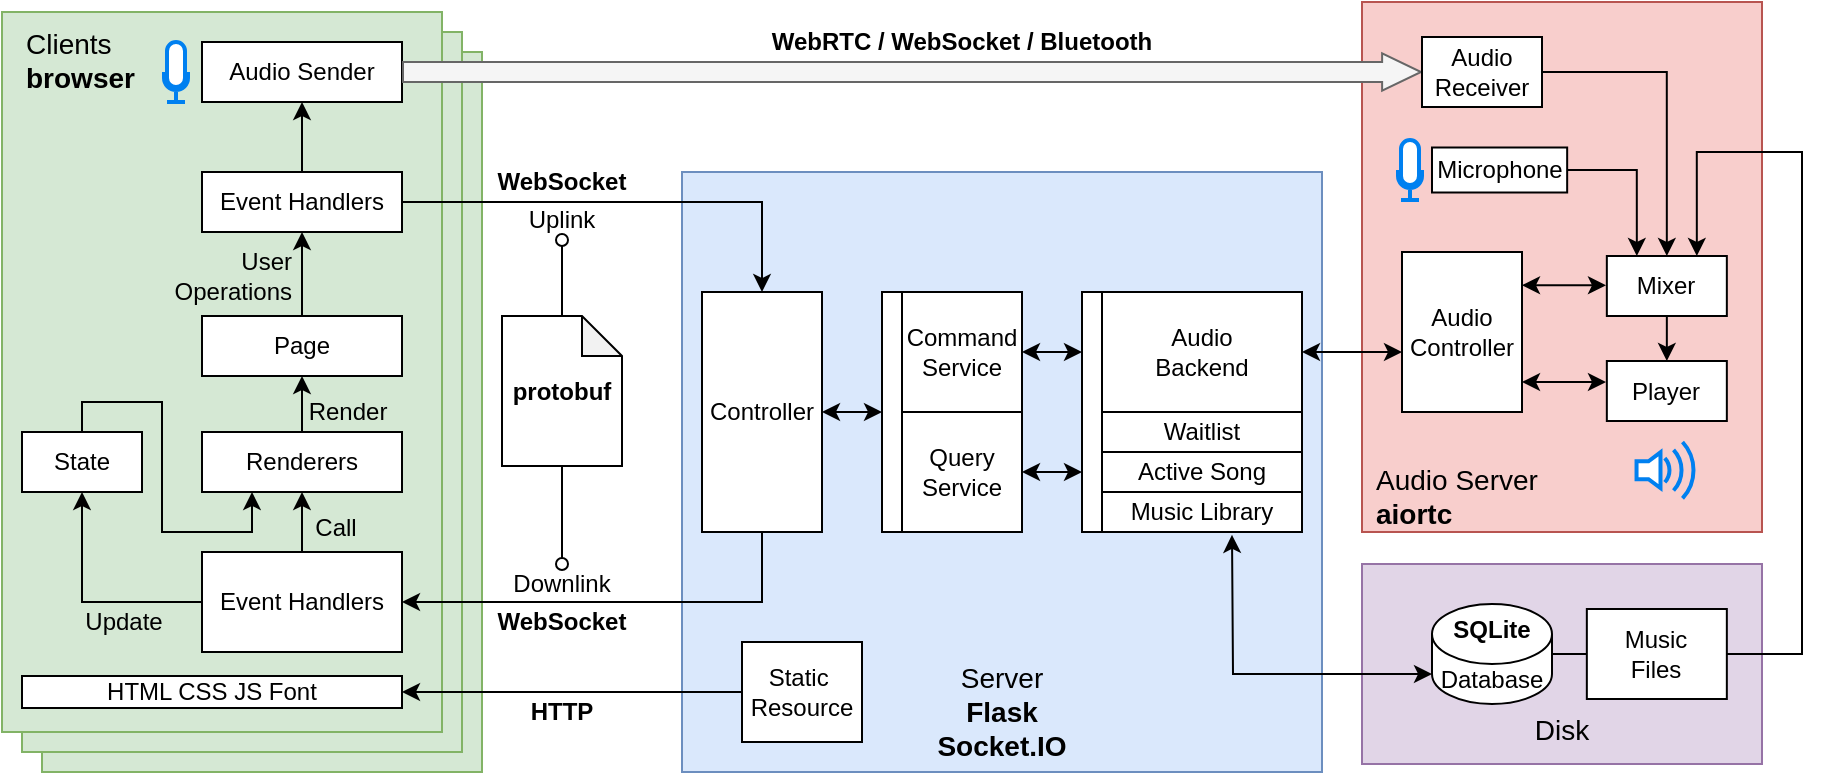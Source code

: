 <mxfile version="24.4.6" type="github">
  <diagram name="第 1 页" id="i1QhH0rPRA2hifDkSosV">
    <mxGraphModel dx="1148" dy="675" grid="1" gridSize="10" guides="1" tooltips="1" connect="1" arrows="1" fold="1" page="1" pageScale="1" pageWidth="1000" pageHeight="1000" math="0" shadow="0">
      <root>
        <mxCell id="0" />
        <mxCell id="1" parent="0" />
        <mxCell id="a9eeKcHGMqGuBWr7Spul-17" value="" style="rounded=0;whiteSpace=wrap;html=1;fillColor=#f8cecc;strokeColor=#b85450;" parent="1" vertex="1">
          <mxGeometry x="720" y="45" width="200" height="265" as="geometry" />
        </mxCell>
        <mxCell id="a9eeKcHGMqGuBWr7Spul-1" value="" style="rounded=0;whiteSpace=wrap;html=1;fillColor=#dae8fc;strokeColor=#6c8ebf;" parent="1" vertex="1">
          <mxGeometry x="380" y="130" width="320" height="300" as="geometry" />
        </mxCell>
        <mxCell id="a0JB3z8DdEJ5U7OtH6zG-18" value="" style="rounded=0;whiteSpace=wrap;html=1;fillColor=#e1d5e7;strokeColor=#9673a6;" vertex="1" parent="1">
          <mxGeometry x="720" y="326" width="200" height="100" as="geometry" />
        </mxCell>
        <mxCell id="n8_rvWrjc4V64nqwU4Y9-36" value="" style="rounded=0;whiteSpace=wrap;html=1;fillColor=#d5e8d4;strokeColor=#82b366;" parent="1" vertex="1">
          <mxGeometry x="60" y="70" width="220" height="360" as="geometry" />
        </mxCell>
        <mxCell id="n8_rvWrjc4V64nqwU4Y9-35" value="" style="rounded=0;whiteSpace=wrap;html=1;fillColor=#d5e8d4;strokeColor=#82b366;" parent="1" vertex="1">
          <mxGeometry x="50" y="60" width="220" height="360" as="geometry" />
        </mxCell>
        <mxCell id="a9eeKcHGMqGuBWr7Spul-4" value="" style="rounded=0;whiteSpace=wrap;html=1;fillColor=#d5e8d4;strokeColor=#82b366;" parent="1" vertex="1">
          <mxGeometry x="40" y="50" width="220" height="360" as="geometry" />
        </mxCell>
        <mxCell id="a0JB3z8DdEJ5U7OtH6zG-13" style="edgeStyle=orthogonalEdgeStyle;rounded=0;orthogonalLoop=1;jettySize=auto;html=1;exitX=1;exitY=0.5;exitDx=0;exitDy=0;entryX=0;entryY=0.25;entryDx=0;entryDy=0;startArrow=classic;startFill=1;" edge="1" parent="1" source="a9eeKcHGMqGuBWr7Spul-5" target="a0JB3z8DdEJ5U7OtH6zG-11">
          <mxGeometry relative="1" as="geometry" />
        </mxCell>
        <mxCell id="a9eeKcHGMqGuBWr7Spul-5" value="Command&lt;div&gt;Service&lt;/div&gt;" style="rounded=0;whiteSpace=wrap;html=1;" parent="1" vertex="1">
          <mxGeometry x="490" y="190" width="60" height="60" as="geometry" />
        </mxCell>
        <mxCell id="a9eeKcHGMqGuBWr7Spul-72" style="edgeStyle=orthogonalEdgeStyle;rounded=0;orthogonalLoop=1;jettySize=auto;html=1;exitX=1;exitY=0.5;exitDx=0;exitDy=0;entryX=0.5;entryY=0;entryDx=0;entryDy=0;" parent="1" source="a9eeKcHGMqGuBWr7Spul-8" target="n8_rvWrjc4V64nqwU4Y9-1" edge="1">
          <mxGeometry relative="1" as="geometry" />
        </mxCell>
        <mxCell id="n8_rvWrjc4V64nqwU4Y9-21" style="edgeStyle=orthogonalEdgeStyle;rounded=0;orthogonalLoop=1;jettySize=auto;html=1;exitX=0.5;exitY=0;exitDx=0;exitDy=0;entryX=0.5;entryY=1;entryDx=0;entryDy=0;" parent="1" source="a9eeKcHGMqGuBWr7Spul-8" target="a9eeKcHGMqGuBWr7Spul-31" edge="1">
          <mxGeometry relative="1" as="geometry" />
        </mxCell>
        <mxCell id="a9eeKcHGMqGuBWr7Spul-8" value="Event Handlers" style="rounded=0;whiteSpace=wrap;html=1;arcSize=11;strokeColor=default;align=center;verticalAlign=middle;fontFamily=Helvetica;fontSize=12;fontColor=default;fillColor=default;" parent="1" vertex="1">
          <mxGeometry x="140" y="130" width="100" height="30" as="geometry" />
        </mxCell>
        <mxCell id="a9eeKcHGMqGuBWr7Spul-27" value="Music Library" style="rounded=0;whiteSpace=wrap;html=1;" parent="1" vertex="1">
          <mxGeometry x="590" y="290" width="100" height="20" as="geometry" />
        </mxCell>
        <mxCell id="a9eeKcHGMqGuBWr7Spul-28" value="Active Song" style="rounded=0;whiteSpace=wrap;html=1;" parent="1" vertex="1">
          <mxGeometry x="590" y="270" width="100" height="20" as="geometry" />
        </mxCell>
        <mxCell id="a9eeKcHGMqGuBWr7Spul-31" value="Audio Sender" style="rounded=0;whiteSpace=wrap;html=1;" parent="1" vertex="1">
          <mxGeometry x="140" y="65" width="100" height="30" as="geometry" />
        </mxCell>
        <mxCell id="a9eeKcHGMqGuBWr7Spul-40" value="WebSocket" style="text;html=1;align=center;verticalAlign=middle;whiteSpace=wrap;rounded=0;fontStyle=1" parent="1" vertex="1">
          <mxGeometry x="290" y="120" width="60" height="30" as="geometry" />
        </mxCell>
        <mxCell id="a9eeKcHGMqGuBWr7Spul-49" value="WebRTC / WebSocket / Bluetooth" style="text;html=1;align=center;verticalAlign=middle;whiteSpace=wrap;rounded=0;fontStyle=1" parent="1" vertex="1">
          <mxGeometry x="410" y="50" width="220" height="30" as="geometry" />
        </mxCell>
        <mxCell id="n8_rvWrjc4V64nqwU4Y9-13" style="edgeStyle=orthogonalEdgeStyle;rounded=0;orthogonalLoop=1;jettySize=auto;html=1;exitX=0;exitY=0.5;exitDx=0;exitDy=0;entryX=0.5;entryY=1;entryDx=0;entryDy=0;" parent="1" source="a9eeKcHGMqGuBWr7Spul-54" target="n8_rvWrjc4V64nqwU4Y9-11" edge="1">
          <mxGeometry relative="1" as="geometry" />
        </mxCell>
        <mxCell id="a9eeKcHGMqGuBWr7Spul-54" value="Event Handlers" style="rounded=0;whiteSpace=wrap;html=1;" parent="1" vertex="1">
          <mxGeometry x="140" y="320" width="100" height="50" as="geometry" />
        </mxCell>
        <mxCell id="a9eeKcHGMqGuBWr7Spul-56" style="edgeStyle=orthogonalEdgeStyle;rounded=0;orthogonalLoop=1;jettySize=auto;html=1;exitX=0.5;exitY=1;exitDx=0;exitDy=0;entryX=0.5;entryY=0;entryDx=0;entryDy=0;endArrow=none;endFill=0;startArrow=classic;startFill=1;" parent="1" source="a9eeKcHGMqGuBWr7Spul-55" target="a9eeKcHGMqGuBWr7Spul-54" edge="1">
          <mxGeometry relative="1" as="geometry" />
        </mxCell>
        <mxCell id="n8_rvWrjc4V64nqwU4Y9-18" style="edgeStyle=orthogonalEdgeStyle;rounded=0;orthogonalLoop=1;jettySize=auto;html=1;exitX=0.5;exitY=0;exitDx=0;exitDy=0;entryX=0.5;entryY=1;entryDx=0;entryDy=0;" parent="1" source="a9eeKcHGMqGuBWr7Spul-55" target="n8_rvWrjc4V64nqwU4Y9-10" edge="1">
          <mxGeometry relative="1" as="geometry" />
        </mxCell>
        <mxCell id="a9eeKcHGMqGuBWr7Spul-55" value="Renderers" style="rounded=0;whiteSpace=wrap;html=1;" parent="1" vertex="1">
          <mxGeometry x="140" y="260" width="100" height="30" as="geometry" />
        </mxCell>
        <mxCell id="a0JB3z8DdEJ5U7OtH6zG-36" style="edgeStyle=orthogonalEdgeStyle;rounded=0;orthogonalLoop=1;jettySize=auto;html=1;exitX=0.5;exitY=1;exitDx=0;exitDy=0;entryX=0.5;entryY=0;entryDx=0;entryDy=0;" edge="1" parent="1" source="a9eeKcHGMqGuBWr7Spul-63" target="a0JB3z8DdEJ5U7OtH6zG-27">
          <mxGeometry relative="1" as="geometry" />
        </mxCell>
        <mxCell id="a9eeKcHGMqGuBWr7Spul-63" value="Mixer" style="rounded=0;whiteSpace=wrap;html=1;" parent="1" vertex="1">
          <mxGeometry x="842.42" y="172" width="60" height="30" as="geometry" />
        </mxCell>
        <mxCell id="a9eeKcHGMqGuBWr7Spul-66" value="WebSocket" style="text;html=1;align=center;verticalAlign=middle;whiteSpace=wrap;rounded=0;fontStyle=1" parent="1" vertex="1">
          <mxGeometry x="290" y="340" width="60" height="30" as="geometry" />
        </mxCell>
        <mxCell id="a9eeKcHGMqGuBWr7Spul-67" value="Call" style="text;html=1;align=center;verticalAlign=middle;whiteSpace=wrap;rounded=0;fontStyle=0" parent="1" vertex="1">
          <mxGeometry x="187" y="293" width="40" height="30" as="geometry" />
        </mxCell>
        <mxCell id="a9eeKcHGMqGuBWr7Spul-68" value="User&lt;div&gt;Operations&lt;/div&gt;" style="text;html=1;align=right;verticalAlign=middle;whiteSpace=wrap;rounded=0;fontStyle=0" parent="1" vertex="1">
          <mxGeometry x="147" y="167" width="40" height="30" as="geometry" />
        </mxCell>
        <mxCell id="a9eeKcHGMqGuBWr7Spul-79" value="Uplink" style="text;html=1;align=center;verticalAlign=middle;whiteSpace=wrap;rounded=0;fontStyle=0" parent="1" vertex="1">
          <mxGeometry x="290" y="144" width="60" height="20" as="geometry" />
        </mxCell>
        <mxCell id="a9eeKcHGMqGuBWr7Spul-81" value="Downlink" style="text;html=1;align=center;verticalAlign=middle;whiteSpace=wrap;rounded=0;fontStyle=0" parent="1" vertex="1">
          <mxGeometry x="275" y="326" width="90" height="20" as="geometry" />
        </mxCell>
        <mxCell id="a0JB3z8DdEJ5U7OtH6zG-24" style="edgeStyle=orthogonalEdgeStyle;rounded=0;orthogonalLoop=1;jettySize=auto;html=1;endArrow=none;endFill=0;" edge="1" parent="1" source="a9eeKcHGMqGuBWr7Spul-89" target="a0JB3z8DdEJ5U7OtH6zG-20">
          <mxGeometry relative="1" as="geometry" />
        </mxCell>
        <mxCell id="a9eeKcHGMqGuBWr7Spul-89" value="Database" style="shape=cylinder3;whiteSpace=wrap;html=1;boundedLbl=1;backgroundOutline=1;size=15;" parent="1" vertex="1">
          <mxGeometry x="755" y="346" width="60" height="50" as="geometry" />
        </mxCell>
        <mxCell id="a9eeKcHGMqGuBWr7Spul-100" value="&lt;span style=&quot;font-weight: normal;&quot;&gt;Server&lt;/span&gt;&lt;div&gt;Flask&lt;br&gt;Socket.IO&lt;/div&gt;" style="text;html=1;align=center;verticalAlign=middle;whiteSpace=wrap;rounded=0;fontStyle=1;fontSize=14;" parent="1" vertex="1">
          <mxGeometry x="440" y="385" width="200" height="30" as="geometry" />
        </mxCell>
        <mxCell id="a9eeKcHGMqGuBWr7Spul-101" value="&lt;span style=&quot;font-weight: normal;&quot;&gt;Clients&lt;/span&gt;&lt;div&gt;browser&lt;/div&gt;" style="text;html=1;align=left;verticalAlign=middle;whiteSpace=wrap;rounded=0;fontStyle=1;fontSize=14;" parent="1" vertex="1">
          <mxGeometry x="50" y="49.8" width="145" height="47.7" as="geometry" />
        </mxCell>
        <mxCell id="a9eeKcHGMqGuBWr7Spul-102" value="SQLite" style="text;html=1;align=center;verticalAlign=middle;whiteSpace=wrap;rounded=0;fontStyle=1" parent="1" vertex="1">
          <mxGeometry x="750" y="344" width="70" height="30" as="geometry" />
        </mxCell>
        <mxCell id="a9eeKcHGMqGuBWr7Spul-103" value="&lt;span style=&quot;font-weight: normal;&quot;&gt;Audio Server&lt;/span&gt;&lt;div&gt;aiortc&lt;/div&gt;" style="text;html=1;align=left;verticalAlign=middle;whiteSpace=wrap;rounded=0;fontStyle=1;fontSize=14;" parent="1" vertex="1">
          <mxGeometry x="724.85" y="277" width="95.15" height="30" as="geometry" />
        </mxCell>
        <mxCell id="n8_rvWrjc4V64nqwU4Y9-2" style="edgeStyle=orthogonalEdgeStyle;rounded=0;orthogonalLoop=1;jettySize=auto;html=1;exitX=0.5;exitY=1;exitDx=0;exitDy=0;entryX=1;entryY=0.5;entryDx=0;entryDy=0;" parent="1" source="n8_rvWrjc4V64nqwU4Y9-1" target="a9eeKcHGMqGuBWr7Spul-54" edge="1">
          <mxGeometry relative="1" as="geometry" />
        </mxCell>
        <mxCell id="a0JB3z8DdEJ5U7OtH6zG-12" style="edgeStyle=orthogonalEdgeStyle;rounded=0;orthogonalLoop=1;jettySize=auto;html=1;exitX=1;exitY=0.5;exitDx=0;exitDy=0;entryX=0;entryY=0.5;entryDx=0;entryDy=0;startArrow=classic;startFill=1;" edge="1" parent="1" source="n8_rvWrjc4V64nqwU4Y9-1" target="a0JB3z8DdEJ5U7OtH6zG-10">
          <mxGeometry relative="1" as="geometry" />
        </mxCell>
        <mxCell id="n8_rvWrjc4V64nqwU4Y9-1" value="Controller" style="rounded=0;whiteSpace=wrap;html=1;" parent="1" vertex="1">
          <mxGeometry x="390" y="190" width="60" height="120" as="geometry" />
        </mxCell>
        <mxCell id="n8_rvWrjc4V64nqwU4Y9-8" style="edgeStyle=orthogonalEdgeStyle;rounded=0;orthogonalLoop=1;jettySize=auto;html=1;exitX=0.5;exitY=1;exitDx=0;exitDy=0;exitPerimeter=0;entryX=0.5;entryY=0;entryDx=0;entryDy=0;endArrow=oval;endFill=0;" parent="1" source="n8_rvWrjc4V64nqwU4Y9-7" target="a9eeKcHGMqGuBWr7Spul-81" edge="1">
          <mxGeometry relative="1" as="geometry" />
        </mxCell>
        <mxCell id="n8_rvWrjc4V64nqwU4Y9-9" style="edgeStyle=orthogonalEdgeStyle;rounded=0;orthogonalLoop=1;jettySize=auto;html=1;exitX=0.5;exitY=0;exitDx=0;exitDy=0;exitPerimeter=0;entryX=0.5;entryY=1;entryDx=0;entryDy=0;endArrow=oval;endFill=0;" parent="1" source="n8_rvWrjc4V64nqwU4Y9-7" target="a9eeKcHGMqGuBWr7Spul-79" edge="1">
          <mxGeometry relative="1" as="geometry" />
        </mxCell>
        <mxCell id="n8_rvWrjc4V64nqwU4Y9-7" value="&lt;b&gt;protobuf&lt;/b&gt;" style="shape=note;whiteSpace=wrap;html=1;backgroundOutline=1;darkOpacity=0.05;size=20;" parent="1" vertex="1">
          <mxGeometry x="290" y="202" width="60" height="75" as="geometry" />
        </mxCell>
        <mxCell id="n8_rvWrjc4V64nqwU4Y9-19" style="edgeStyle=orthogonalEdgeStyle;rounded=0;orthogonalLoop=1;jettySize=auto;html=1;exitX=0.5;exitY=0;exitDx=0;exitDy=0;entryX=0.5;entryY=1;entryDx=0;entryDy=0;" parent="1" source="n8_rvWrjc4V64nqwU4Y9-10" target="a9eeKcHGMqGuBWr7Spul-8" edge="1">
          <mxGeometry relative="1" as="geometry" />
        </mxCell>
        <mxCell id="n8_rvWrjc4V64nqwU4Y9-10" value="Page" style="rounded=0;whiteSpace=wrap;html=1;" parent="1" vertex="1">
          <mxGeometry x="140" y="202" width="100" height="30" as="geometry" />
        </mxCell>
        <mxCell id="n8_rvWrjc4V64nqwU4Y9-15" style="edgeStyle=orthogonalEdgeStyle;rounded=0;orthogonalLoop=1;jettySize=auto;html=1;exitX=0.5;exitY=0;exitDx=0;exitDy=0;entryX=0.25;entryY=1;entryDx=0;entryDy=0;" parent="1" source="n8_rvWrjc4V64nqwU4Y9-11" target="a9eeKcHGMqGuBWr7Spul-55" edge="1">
          <mxGeometry relative="1" as="geometry">
            <Array as="points">
              <mxPoint x="80" y="245" />
              <mxPoint x="120" y="245" />
              <mxPoint x="120" y="310" />
              <mxPoint x="165" y="310" />
            </Array>
          </mxGeometry>
        </mxCell>
        <mxCell id="n8_rvWrjc4V64nqwU4Y9-11" value="State" style="rounded=0;whiteSpace=wrap;html=1;" parent="1" vertex="1">
          <mxGeometry x="50" y="260" width="60" height="30" as="geometry" />
        </mxCell>
        <mxCell id="n8_rvWrjc4V64nqwU4Y9-14" value="Update" style="text;html=1;align=center;verticalAlign=middle;whiteSpace=wrap;rounded=0;fontStyle=0" parent="1" vertex="1">
          <mxGeometry x="81" y="340" width="40" height="30" as="geometry" />
        </mxCell>
        <mxCell id="n8_rvWrjc4V64nqwU4Y9-16" value="Render" style="text;html=1;align=center;verticalAlign=middle;whiteSpace=wrap;rounded=0;fontStyle=0" parent="1" vertex="1">
          <mxGeometry x="193" y="235" width="40" height="30" as="geometry" />
        </mxCell>
        <mxCell id="n8_rvWrjc4V64nqwU4Y9-41" value="Waitlist" style="rounded=0;whiteSpace=wrap;html=1;" parent="1" vertex="1">
          <mxGeometry x="590" y="250" width="100" height="20" as="geometry" />
        </mxCell>
        <mxCell id="n8_rvWrjc4V64nqwU4Y9-46" style="edgeStyle=orthogonalEdgeStyle;rounded=0;orthogonalLoop=1;jettySize=auto;html=1;exitX=0;exitY=0.5;exitDx=0;exitDy=0;entryX=1;entryY=0.5;entryDx=0;entryDy=0;" parent="1" source="n8_rvWrjc4V64nqwU4Y9-43" target="n8_rvWrjc4V64nqwU4Y9-45" edge="1">
          <mxGeometry relative="1" as="geometry" />
        </mxCell>
        <mxCell id="n8_rvWrjc4V64nqwU4Y9-43" value="Static&amp;nbsp;&lt;div&gt;Resource&lt;/div&gt;" style="rounded=0;whiteSpace=wrap;html=1;" parent="1" vertex="1">
          <mxGeometry x="410" y="365" width="60" height="50" as="geometry" />
        </mxCell>
        <mxCell id="n8_rvWrjc4V64nqwU4Y9-45" value="HTML CSS JS Font" style="rounded=0;whiteSpace=wrap;html=1;" parent="1" vertex="1">
          <mxGeometry x="50" y="382" width="190" height="16" as="geometry" />
        </mxCell>
        <mxCell id="n8_rvWrjc4V64nqwU4Y9-47" value="HTTP" style="text;html=1;align=center;verticalAlign=middle;whiteSpace=wrap;rounded=0;fontStyle=1" parent="1" vertex="1">
          <mxGeometry x="290" y="390" width="60" height="20" as="geometry" />
        </mxCell>
        <mxCell id="a0JB3z8DdEJ5U7OtH6zG-14" style="edgeStyle=orthogonalEdgeStyle;rounded=0;orthogonalLoop=1;jettySize=auto;html=1;exitX=1;exitY=0.5;exitDx=0;exitDy=0;entryX=0;entryY=0.75;entryDx=0;entryDy=0;startArrow=classic;startFill=1;" edge="1" parent="1" source="a0JB3z8DdEJ5U7OtH6zG-1" target="a0JB3z8DdEJ5U7OtH6zG-11">
          <mxGeometry relative="1" as="geometry" />
        </mxCell>
        <mxCell id="a0JB3z8DdEJ5U7OtH6zG-1" value="Query&lt;div&gt;Service&lt;/div&gt;" style="rounded=0;whiteSpace=wrap;html=1;" vertex="1" parent="1">
          <mxGeometry x="490" y="250" width="60" height="60" as="geometry" />
        </mxCell>
        <mxCell id="a0JB3z8DdEJ5U7OtH6zG-6" value="Audio&lt;div&gt;Backend&lt;/div&gt;" style="rounded=0;whiteSpace=wrap;html=1;" vertex="1" parent="1">
          <mxGeometry x="590" y="190" width="100" height="60" as="geometry" />
        </mxCell>
        <mxCell id="a0JB3z8DdEJ5U7OtH6zG-10" value="" style="rounded=0;whiteSpace=wrap;html=1;" vertex="1" parent="1">
          <mxGeometry x="480" y="190" width="10" height="120" as="geometry" />
        </mxCell>
        <mxCell id="a0JB3z8DdEJ5U7OtH6zG-11" value="" style="rounded=0;whiteSpace=wrap;html=1;" vertex="1" parent="1">
          <mxGeometry x="580" y="190" width="10" height="120" as="geometry" />
        </mxCell>
        <mxCell id="a0JB3z8DdEJ5U7OtH6zG-15" value="Audio&lt;div&gt;Controller&lt;/div&gt;" style="rounded=0;whiteSpace=wrap;html=1;" vertex="1" parent="1">
          <mxGeometry x="740" y="170" width="60" height="80" as="geometry" />
        </mxCell>
        <mxCell id="a0JB3z8DdEJ5U7OtH6zG-38" style="edgeStyle=orthogonalEdgeStyle;rounded=0;orthogonalLoop=1;jettySize=auto;html=1;exitX=1;exitY=0.5;exitDx=0;exitDy=0;entryX=0.75;entryY=0;entryDx=0;entryDy=0;" edge="1" parent="1" source="a0JB3z8DdEJ5U7OtH6zG-20" target="a9eeKcHGMqGuBWr7Spul-63">
          <mxGeometry relative="1" as="geometry">
            <Array as="points">
              <mxPoint x="940" y="371" />
              <mxPoint x="940" y="120" />
              <mxPoint x="887" y="120" />
            </Array>
          </mxGeometry>
        </mxCell>
        <mxCell id="a0JB3z8DdEJ5U7OtH6zG-20" value="Music&lt;div&gt;Files&lt;/div&gt;" style="rounded=0;whiteSpace=wrap;html=1;" vertex="1" parent="1">
          <mxGeometry x="832.42" y="348.5" width="70" height="45" as="geometry" />
        </mxCell>
        <mxCell id="a0JB3z8DdEJ5U7OtH6zG-23" value="" style="endArrow=classic;html=1;rounded=0;startArrow=classic;startFill=1;endFill=1;" edge="1" parent="1">
          <mxGeometry width="50" height="50" relative="1" as="geometry">
            <mxPoint x="690" y="220" as="sourcePoint" />
            <mxPoint x="740" y="220" as="targetPoint" />
          </mxGeometry>
        </mxCell>
        <mxCell id="a0JB3z8DdEJ5U7OtH6zG-25" value="" style="shape=flexArrow;endArrow=classic;html=1;rounded=0;endWidth=7.667;endSize=6.147;fillColor=#f5f5f5;strokeColor=#666666;" edge="1" parent="1">
          <mxGeometry width="50" height="50" relative="1" as="geometry">
            <mxPoint x="240" y="80" as="sourcePoint" />
            <mxPoint x="750" y="80" as="targetPoint" />
          </mxGeometry>
        </mxCell>
        <mxCell id="a0JB3z8DdEJ5U7OtH6zG-27" value="Player" style="rounded=0;whiteSpace=wrap;html=1;" vertex="1" parent="1">
          <mxGeometry x="842.42" y="224.5" width="60" height="30" as="geometry" />
        </mxCell>
        <mxCell id="a0JB3z8DdEJ5U7OtH6zG-28" value="&lt;span style=&quot;font-weight: 400;&quot;&gt;Disk&lt;/span&gt;" style="text;html=1;align=center;verticalAlign=middle;whiteSpace=wrap;rounded=0;fontStyle=1;fontSize=14;" vertex="1" parent="1">
          <mxGeometry x="720" y="393.5" width="200" height="30" as="geometry" />
        </mxCell>
        <mxCell id="a0JB3z8DdEJ5U7OtH6zG-30" value="" style="endArrow=classic;html=1;rounded=0;exitX=0;exitY=1;exitDx=0;exitDy=-15;entryX=0.647;entryY=1.021;entryDx=0;entryDy=0;entryPerimeter=0;startArrow=classic;startFill=1;endFill=1;exitPerimeter=0;edgeStyle=orthogonalEdgeStyle;" edge="1" parent="1" source="a9eeKcHGMqGuBWr7Spul-89">
          <mxGeometry width="50" height="50" relative="1" as="geometry">
            <mxPoint x="655" y="359" as="sourcePoint" />
            <mxPoint x="655" y="311.42" as="targetPoint" />
          </mxGeometry>
        </mxCell>
        <mxCell id="a0JB3z8DdEJ5U7OtH6zG-34" style="edgeStyle=orthogonalEdgeStyle;rounded=0;orthogonalLoop=1;jettySize=auto;html=1;exitX=1;exitY=0.5;exitDx=0;exitDy=0;entryX=0.5;entryY=0;entryDx=0;entryDy=0;" edge="1" parent="1" source="a0JB3z8DdEJ5U7OtH6zG-33" target="a9eeKcHGMqGuBWr7Spul-63">
          <mxGeometry relative="1" as="geometry" />
        </mxCell>
        <mxCell id="a0JB3z8DdEJ5U7OtH6zG-33" value="Audio&lt;div&gt;Receiver&lt;/div&gt;" style="rounded=0;whiteSpace=wrap;html=1;" vertex="1" parent="1">
          <mxGeometry x="750" y="62.5" width="60" height="35" as="geometry" />
        </mxCell>
        <mxCell id="a0JB3z8DdEJ5U7OtH6zG-51" style="edgeStyle=orthogonalEdgeStyle;rounded=0;orthogonalLoop=1;jettySize=auto;html=1;entryX=0.25;entryY=0;entryDx=0;entryDy=0;" edge="1" parent="1" source="a0JB3z8DdEJ5U7OtH6zG-39" target="a9eeKcHGMqGuBWr7Spul-63">
          <mxGeometry relative="1" as="geometry" />
        </mxCell>
        <mxCell id="a0JB3z8DdEJ5U7OtH6zG-39" value="Microphone" style="rounded=0;whiteSpace=wrap;html=1;" vertex="1" parent="1">
          <mxGeometry x="755" y="117.75" width="67.58" height="22.5" as="geometry" />
        </mxCell>
        <mxCell id="a0JB3z8DdEJ5U7OtH6zG-43" value="" style="html=1;verticalLabelPosition=bottom;align=center;labelBackgroundColor=#ffffff;verticalAlign=top;strokeWidth=2;strokeColor=#0080F0;shadow=0;dashed=0;shape=mxgraph.ios7.icons.microphone;" vertex="1" parent="1">
          <mxGeometry x="121" y="65" width="12" height="30" as="geometry" />
        </mxCell>
        <mxCell id="a0JB3z8DdEJ5U7OtH6zG-44" value="" style="html=1;verticalLabelPosition=bottom;align=center;labelBackgroundColor=#ffffff;verticalAlign=top;strokeWidth=2;strokeColor=#0080F0;shadow=0;dashed=0;shape=mxgraph.ios7.icons.microphone;" vertex="1" parent="1">
          <mxGeometry x="738" y="114" width="12" height="30" as="geometry" />
        </mxCell>
        <mxCell id="a0JB3z8DdEJ5U7OtH6zG-46" value="" style="html=1;verticalLabelPosition=bottom;align=center;labelBackgroundColor=#ffffff;verticalAlign=top;strokeWidth=2;strokeColor=#0080F0;shadow=0;dashed=0;shape=mxgraph.ios7.icons.volume_2;pointerEvents=1" vertex="1" parent="1">
          <mxGeometry x="857.27" y="265" width="30.3" height="28.2" as="geometry" />
        </mxCell>
        <mxCell id="a0JB3z8DdEJ5U7OtH6zG-52" value="" style="endArrow=classic;html=1;rounded=0;startArrow=classic;startFill=1;endFill=1;" edge="1" parent="1">
          <mxGeometry width="50" height="50" relative="1" as="geometry">
            <mxPoint x="800" y="186.63" as="sourcePoint" />
            <mxPoint x="842" y="186.63" as="targetPoint" />
          </mxGeometry>
        </mxCell>
        <mxCell id="a0JB3z8DdEJ5U7OtH6zG-53" value="" style="endArrow=classic;html=1;rounded=0;startArrow=classic;startFill=1;endFill=1;" edge="1" parent="1">
          <mxGeometry width="50" height="50" relative="1" as="geometry">
            <mxPoint x="800" y="235" as="sourcePoint" />
            <mxPoint x="842" y="235" as="targetPoint" />
          </mxGeometry>
        </mxCell>
      </root>
    </mxGraphModel>
  </diagram>
</mxfile>
